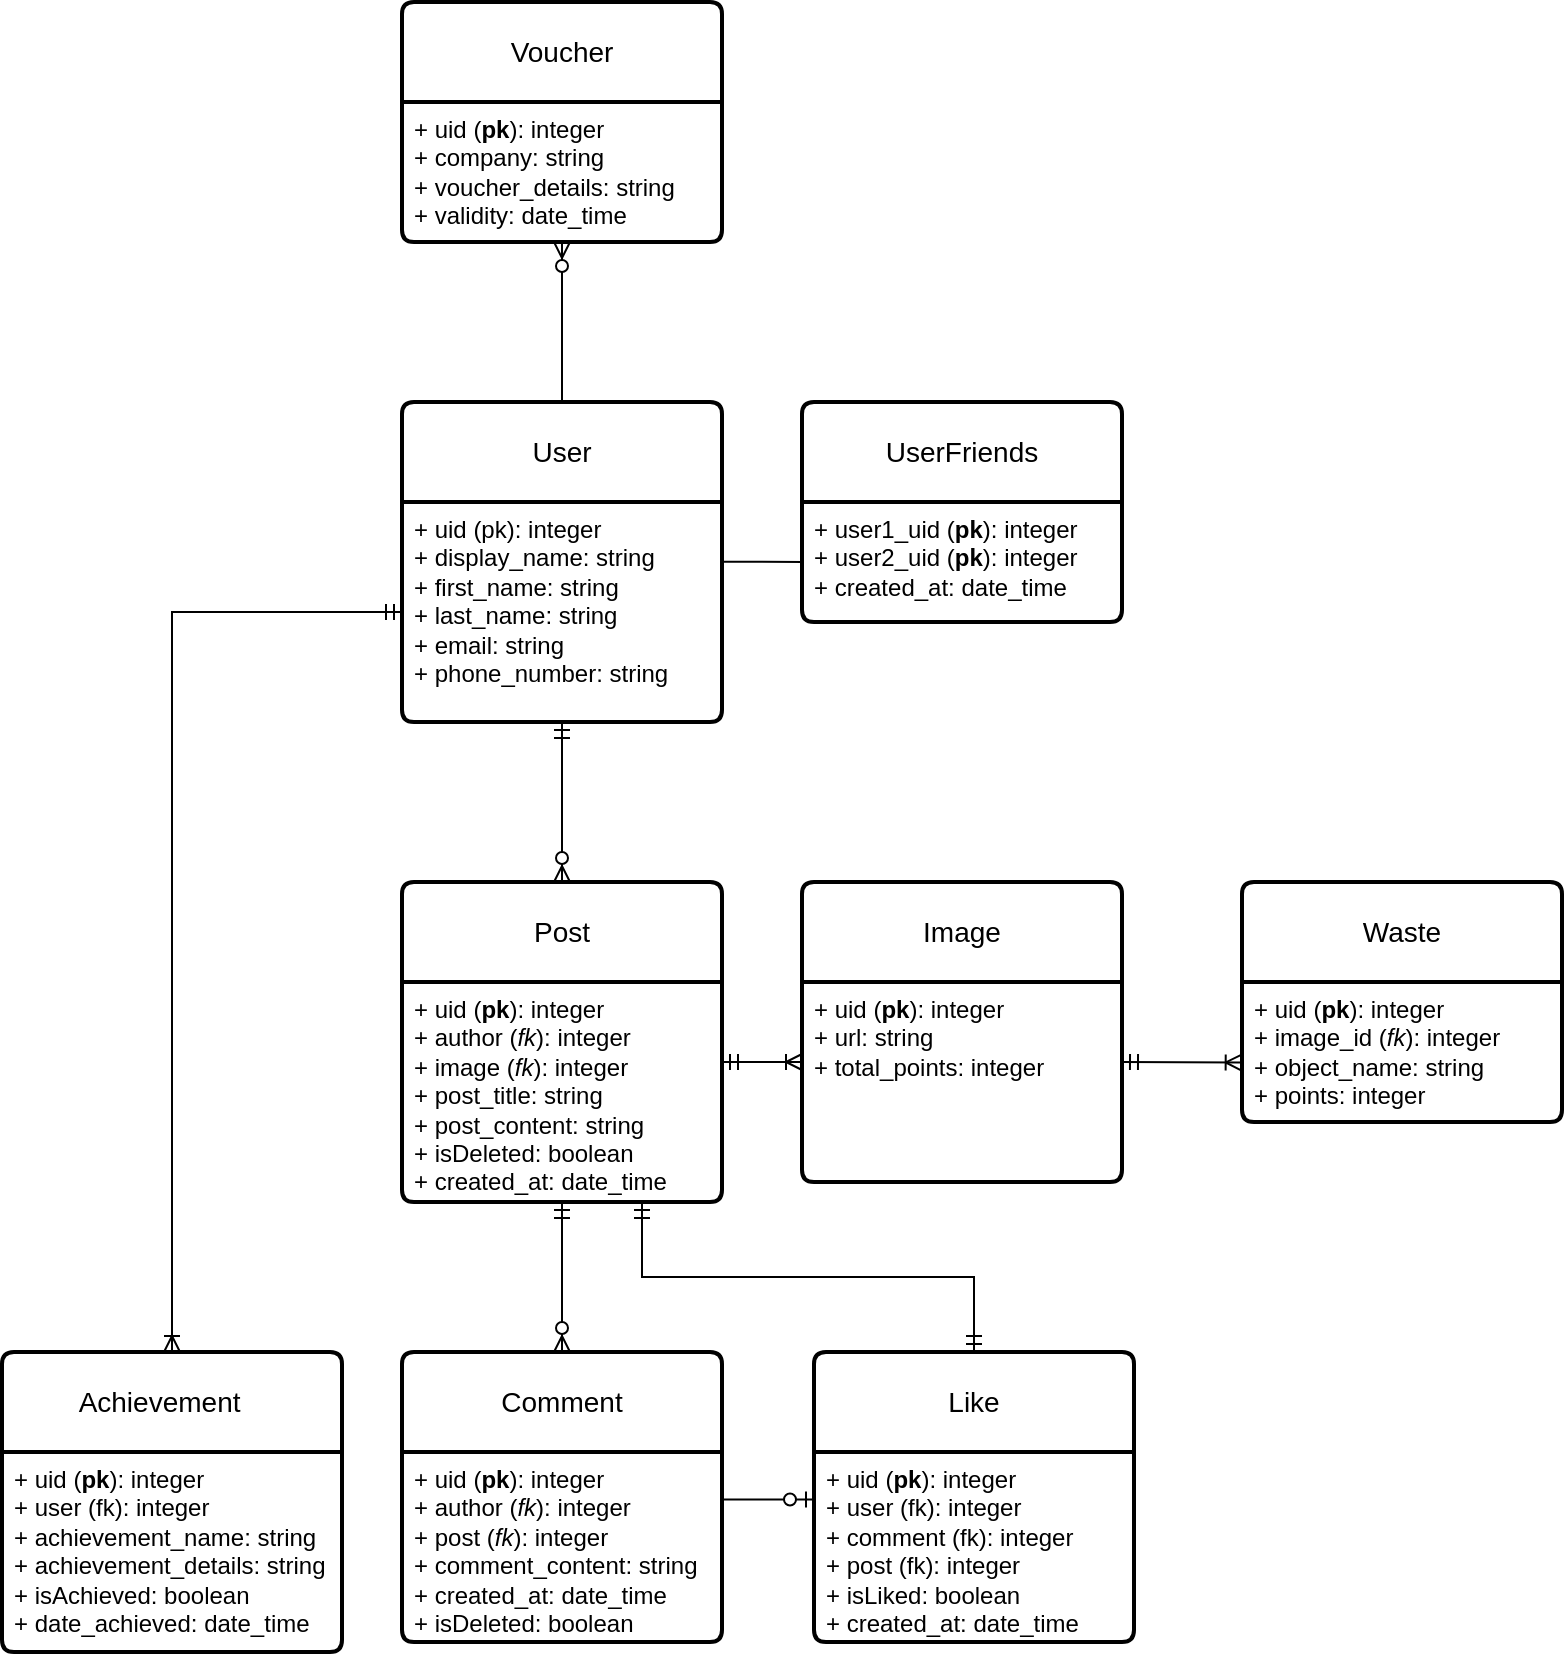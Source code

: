 <mxfile version="26.0.16">
  <diagram id="C5RBs43oDa-KdzZeNtuy" name="Page-1">
    <mxGraphModel dx="1032" dy="615" grid="1" gridSize="10" guides="1" tooltips="1" connect="1" arrows="1" fold="1" page="1" pageScale="1" pageWidth="827" pageHeight="1169" math="0" shadow="0">
      <root>
        <mxCell id="WIyWlLk6GJQsqaUBKTNV-0" />
        <mxCell id="WIyWlLk6GJQsqaUBKTNV-1" parent="WIyWlLk6GJQsqaUBKTNV-0" />
        <mxCell id="YAjc6xp48cVj9kwRxga4-76" value="&lt;div&gt;User&lt;/div&gt;" style="swimlane;childLayout=stackLayout;horizontal=1;startSize=50;horizontalStack=0;rounded=1;fontSize=14;fontStyle=0;strokeWidth=2;resizeParent=0;resizeLast=1;shadow=0;dashed=0;align=center;arcSize=4;whiteSpace=wrap;html=1;" vertex="1" parent="WIyWlLk6GJQsqaUBKTNV-1">
          <mxGeometry x="224" y="240" width="160" height="160" as="geometry" />
        </mxCell>
        <mxCell id="YAjc6xp48cVj9kwRxga4-77" value="&lt;div&gt;+ uid (pk): integer&lt;/div&gt;&lt;div&gt;+ display_name: string&lt;/div&gt;&lt;div&gt;+ first_name: string&lt;br&gt;+ last_name: string&lt;/div&gt;&lt;div&gt;+ email: string&lt;/div&gt;&lt;div&gt;+ phone_number: string&lt;/div&gt;" style="align=left;strokeColor=none;fillColor=none;spacingLeft=4;spacingRight=4;fontSize=12;verticalAlign=top;resizable=0;rotatable=0;part=1;html=1;whiteSpace=wrap;" vertex="1" parent="YAjc6xp48cVj9kwRxga4-76">
          <mxGeometry y="50" width="160" height="110" as="geometry" />
        </mxCell>
        <mxCell id="YAjc6xp48cVj9kwRxga4-87" value="Post" style="swimlane;childLayout=stackLayout;horizontal=1;startSize=50;horizontalStack=0;rounded=1;fontSize=14;fontStyle=0;strokeWidth=2;resizeParent=0;resizeLast=1;shadow=0;dashed=0;align=center;arcSize=4;whiteSpace=wrap;html=1;" vertex="1" parent="WIyWlLk6GJQsqaUBKTNV-1">
          <mxGeometry x="224" y="480" width="160" height="160" as="geometry" />
        </mxCell>
        <mxCell id="YAjc6xp48cVj9kwRxga4-88" value="&lt;div&gt;+ uid (&lt;b&gt;pk&lt;/b&gt;): integer&lt;/div&gt;&lt;div&gt;+ author (&lt;i&gt;fk&lt;/i&gt;): integer&lt;/div&gt;&lt;div&gt;+ image (&lt;i&gt;fk&lt;/i&gt;): integer&lt;/div&gt;&lt;div&gt;+ post_title: string&lt;/div&gt;&lt;div&gt;+ post_content: string&lt;/div&gt;&lt;div&gt;+ isDeleted: boolean&lt;/div&gt;&lt;div&gt;+ created_at: date_time&lt;/div&gt;" style="align=left;strokeColor=none;fillColor=none;spacingLeft=4;spacingRight=4;fontSize=12;verticalAlign=top;resizable=0;rotatable=0;part=1;html=1;whiteSpace=wrap;" vertex="1" parent="YAjc6xp48cVj9kwRxga4-87">
          <mxGeometry y="50" width="160" height="110" as="geometry" />
        </mxCell>
        <mxCell id="YAjc6xp48cVj9kwRxga4-89" value="Image" style="swimlane;childLayout=stackLayout;horizontal=1;startSize=50;horizontalStack=0;rounded=1;fontSize=14;fontStyle=0;strokeWidth=2;resizeParent=0;resizeLast=1;shadow=0;dashed=0;align=center;arcSize=4;whiteSpace=wrap;html=1;" vertex="1" parent="WIyWlLk6GJQsqaUBKTNV-1">
          <mxGeometry x="424" y="480" width="160" height="150" as="geometry" />
        </mxCell>
        <mxCell id="YAjc6xp48cVj9kwRxga4-90" value="&lt;div&gt;+ uid (&lt;b&gt;pk&lt;/b&gt;): integer&lt;/div&gt;&lt;div&gt;+ url: string&lt;/div&gt;&lt;div&gt;+ total_points: integer&lt;/div&gt;" style="align=left;strokeColor=none;fillColor=none;spacingLeft=4;spacingRight=4;fontSize=12;verticalAlign=top;resizable=0;rotatable=0;part=1;html=1;whiteSpace=wrap;" vertex="1" parent="YAjc6xp48cVj9kwRxga4-89">
          <mxGeometry y="50" width="160" height="100" as="geometry" />
        </mxCell>
        <mxCell id="YAjc6xp48cVj9kwRxga4-91" value="Like" style="swimlane;childLayout=stackLayout;horizontal=1;startSize=50;horizontalStack=0;rounded=1;fontSize=14;fontStyle=0;strokeWidth=2;resizeParent=0;resizeLast=1;shadow=0;dashed=0;align=center;arcSize=4;whiteSpace=wrap;html=1;" vertex="1" parent="WIyWlLk6GJQsqaUBKTNV-1">
          <mxGeometry x="430" y="715" width="160" height="145" as="geometry" />
        </mxCell>
        <mxCell id="YAjc6xp48cVj9kwRxga4-92" value="&lt;div&gt;+ uid (&lt;b&gt;pk&lt;/b&gt;): integer&lt;/div&gt;&lt;div&gt;+ user (fk): integer&lt;/div&gt;&lt;div&gt;+ comment (fk): integer&lt;/div&gt;&lt;div&gt;+ post (fk): integer&lt;/div&gt;+ isLiked: boolean&lt;br&gt;+ created_at: date_time" style="align=left;strokeColor=none;fillColor=none;spacingLeft=4;spacingRight=4;fontSize=12;verticalAlign=top;resizable=0;rotatable=0;part=1;html=1;whiteSpace=wrap;" vertex="1" parent="YAjc6xp48cVj9kwRxga4-91">
          <mxGeometry y="50" width="160" height="95" as="geometry" />
        </mxCell>
        <mxCell id="YAjc6xp48cVj9kwRxga4-93" value="&lt;div&gt;Comment&lt;/div&gt;" style="swimlane;childLayout=stackLayout;horizontal=1;startSize=50;horizontalStack=0;rounded=1;fontSize=14;fontStyle=0;strokeWidth=2;resizeParent=0;resizeLast=1;shadow=0;dashed=0;align=center;arcSize=4;whiteSpace=wrap;html=1;" vertex="1" parent="WIyWlLk6GJQsqaUBKTNV-1">
          <mxGeometry x="224" y="715" width="160" height="145" as="geometry" />
        </mxCell>
        <mxCell id="YAjc6xp48cVj9kwRxga4-94" value="&lt;div&gt;+ uid (&lt;b&gt;pk&lt;/b&gt;): integer&lt;/div&gt;&lt;div&gt;+ author (&lt;i&gt;fk&lt;/i&gt;): integer&lt;/div&gt;&lt;div&gt;+ post (&lt;i&gt;fk&lt;/i&gt;): integer&lt;/div&gt;&lt;div&gt;+ comment_content: string&lt;/div&gt;&lt;div&gt;+ created_at: date_time&lt;/div&gt;&lt;div&gt;+ isDeleted: boolean&lt;/div&gt;" style="align=left;strokeColor=none;fillColor=none;spacingLeft=4;spacingRight=4;fontSize=12;verticalAlign=top;resizable=0;rotatable=0;part=1;html=1;whiteSpace=wrap;" vertex="1" parent="YAjc6xp48cVj9kwRxga4-93">
          <mxGeometry y="50" width="160" height="95" as="geometry" />
        </mxCell>
        <mxCell id="YAjc6xp48cVj9kwRxga4-97" value="Achievement&lt;span style=&quot;white-space: pre;&quot;&gt;&#x9;&lt;/span&gt;" style="swimlane;childLayout=stackLayout;horizontal=1;startSize=50;horizontalStack=0;rounded=1;fontSize=14;fontStyle=0;strokeWidth=2;resizeParent=0;resizeLast=1;shadow=0;dashed=0;align=center;arcSize=4;whiteSpace=wrap;html=1;" vertex="1" parent="WIyWlLk6GJQsqaUBKTNV-1">
          <mxGeometry x="24" y="715" width="170" height="150" as="geometry" />
        </mxCell>
        <mxCell id="YAjc6xp48cVj9kwRxga4-98" value="&lt;div&gt;+ uid (&lt;b&gt;pk&lt;/b&gt;): integer&lt;/div&gt;&lt;div&gt;+ user (fk): integer&lt;/div&gt;&lt;div&gt;+ achievement_name: string&lt;br&gt;+ achievement_details: string&lt;/div&gt;&lt;div&gt;+ isAchieved: boolean&lt;/div&gt;&lt;div&gt;+ date_achieved: date_time&lt;/div&gt;" style="align=left;strokeColor=none;fillColor=none;spacingLeft=4;spacingRight=4;fontSize=12;verticalAlign=top;resizable=0;rotatable=0;part=1;html=1;whiteSpace=wrap;" vertex="1" parent="YAjc6xp48cVj9kwRxga4-97">
          <mxGeometry y="50" width="170" height="100" as="geometry" />
        </mxCell>
        <mxCell id="YAjc6xp48cVj9kwRxga4-101" value="Voucher" style="swimlane;childLayout=stackLayout;horizontal=1;startSize=50;horizontalStack=0;rounded=1;fontSize=14;fontStyle=0;strokeWidth=2;resizeParent=0;resizeLast=1;shadow=0;dashed=0;align=center;arcSize=4;whiteSpace=wrap;html=1;" vertex="1" parent="WIyWlLk6GJQsqaUBKTNV-1">
          <mxGeometry x="224" y="40" width="160" height="120" as="geometry" />
        </mxCell>
        <mxCell id="YAjc6xp48cVj9kwRxga4-102" value="&lt;div&gt;+ uid (&lt;b&gt;pk&lt;/b&gt;): integer&lt;/div&gt;&lt;div&gt;+ company: string&lt;/div&gt;&lt;div&gt;+ voucher_details: string&lt;/div&gt;+ validity: date_time" style="align=left;strokeColor=none;fillColor=none;spacingLeft=4;spacingRight=4;fontSize=12;verticalAlign=top;resizable=0;rotatable=0;part=1;html=1;whiteSpace=wrap;" vertex="1" parent="YAjc6xp48cVj9kwRxga4-101">
          <mxGeometry y="50" width="160" height="70" as="geometry" />
        </mxCell>
        <mxCell id="YAjc6xp48cVj9kwRxga4-103" value="UserFriends" style="swimlane;childLayout=stackLayout;horizontal=1;startSize=50;horizontalStack=0;rounded=1;fontSize=14;fontStyle=0;strokeWidth=2;resizeParent=0;resizeLast=1;shadow=0;dashed=0;align=center;arcSize=4;whiteSpace=wrap;html=1;" vertex="1" parent="WIyWlLk6GJQsqaUBKTNV-1">
          <mxGeometry x="424" y="240" width="160" height="110" as="geometry" />
        </mxCell>
        <mxCell id="YAjc6xp48cVj9kwRxga4-104" value="&lt;div&gt;+ user1_uid (&lt;b&gt;pk&lt;/b&gt;): integer&lt;/div&gt;&lt;div&gt;+ user2_uid (&lt;b&gt;pk&lt;/b&gt;): integer&lt;/div&gt;&lt;div&gt;+ created_at: date_time&lt;/div&gt;" style="align=left;strokeColor=none;fillColor=none;spacingLeft=4;spacingRight=4;fontSize=12;verticalAlign=top;resizable=0;rotatable=0;part=1;html=1;whiteSpace=wrap;" vertex="1" parent="YAjc6xp48cVj9kwRxga4-103">
          <mxGeometry y="50" width="160" height="60" as="geometry" />
        </mxCell>
        <mxCell id="YAjc6xp48cVj9kwRxga4-107" value="Waste" style="swimlane;childLayout=stackLayout;horizontal=1;startSize=50;horizontalStack=0;rounded=1;fontSize=14;fontStyle=0;strokeWidth=2;resizeParent=0;resizeLast=1;shadow=0;dashed=0;align=center;arcSize=4;whiteSpace=wrap;html=1;" vertex="1" parent="WIyWlLk6GJQsqaUBKTNV-1">
          <mxGeometry x="644" y="480" width="160" height="120" as="geometry" />
        </mxCell>
        <mxCell id="YAjc6xp48cVj9kwRxga4-108" value="&lt;div&gt;+ uid (&lt;b&gt;pk&lt;/b&gt;): integer&lt;/div&gt;&lt;div&gt;+ image_id (&lt;i&gt;fk&lt;/i&gt;): integer&lt;/div&gt;&lt;div&gt;+ object_name: string&lt;br&gt;+ points: integer&lt;/div&gt;" style="align=left;strokeColor=none;fillColor=none;spacingLeft=4;spacingRight=4;fontSize=12;verticalAlign=top;resizable=0;rotatable=0;part=1;html=1;whiteSpace=wrap;" vertex="1" parent="YAjc6xp48cVj9kwRxga4-107">
          <mxGeometry y="50" width="160" height="70" as="geometry" />
        </mxCell>
        <mxCell id="YAjc6xp48cVj9kwRxga4-114" value="" style="fontSize=12;html=1;endArrow=ERzeroToMany;startArrow=ERmandOne;rounded=0;exitX=0.5;exitY=1;exitDx=0;exitDy=0;entryX=0.5;entryY=0;entryDx=0;entryDy=0;" edge="1" parent="WIyWlLk6GJQsqaUBKTNV-1" source="YAjc6xp48cVj9kwRxga4-77" target="YAjc6xp48cVj9kwRxga4-87">
          <mxGeometry width="100" height="100" relative="1" as="geometry">
            <mxPoint x="374" y="470" as="sourcePoint" />
            <mxPoint x="474" y="370" as="targetPoint" />
          </mxGeometry>
        </mxCell>
        <mxCell id="YAjc6xp48cVj9kwRxga4-118" value="" style="fontSize=12;html=1;endArrow=ERoneToMany;startArrow=ERmandOne;rounded=0;entryX=-0.001;entryY=0.361;entryDx=0;entryDy=0;exitX=1;exitY=0.25;exitDx=0;exitDy=0;entryPerimeter=0;" edge="1" parent="WIyWlLk6GJQsqaUBKTNV-1">
          <mxGeometry width="100" height="100" relative="1" as="geometry">
            <mxPoint x="584" y="570" as="sourcePoint" />
            <mxPoint x="643.84" y="570.27" as="targetPoint" />
          </mxGeometry>
        </mxCell>
        <mxCell id="YAjc6xp48cVj9kwRxga4-121" value="" style="edgeStyle=orthogonalEdgeStyle;fontSize=12;html=1;endArrow=ERoneToMany;startArrow=ERmandOne;rounded=0;exitX=0;exitY=0.5;exitDx=0;exitDy=0;" edge="1" parent="WIyWlLk6GJQsqaUBKTNV-1" source="YAjc6xp48cVj9kwRxga4-77" target="YAjc6xp48cVj9kwRxga4-97">
          <mxGeometry width="100" height="100" relative="1" as="geometry">
            <mxPoint x="29" y="540" as="sourcePoint" />
            <mxPoint x="129" y="440" as="targetPoint" />
          </mxGeometry>
        </mxCell>
        <mxCell id="YAjc6xp48cVj9kwRxga4-126" value="" style="fontSize=12;html=1;endArrow=ERoneToMany;startArrow=ERmandOne;rounded=0;entryX=0;entryY=0.5;entryDx=0;entryDy=0;exitX=1;exitY=0.5;exitDx=0;exitDy=0;" edge="1" parent="WIyWlLk6GJQsqaUBKTNV-1">
          <mxGeometry width="100" height="100" relative="1" as="geometry">
            <mxPoint x="384.0" y="570" as="sourcePoint" />
            <mxPoint x="424" y="570" as="targetPoint" />
          </mxGeometry>
        </mxCell>
        <mxCell id="YAjc6xp48cVj9kwRxga4-127" value="" style="fontSize=12;html=1;endArrow=ERzeroToMany;startArrow=ERmandOne;rounded=0;exitX=0.5;exitY=1;exitDx=0;exitDy=0;entryX=0.5;entryY=0;entryDx=0;entryDy=0;" edge="1" parent="WIyWlLk6GJQsqaUBKTNV-1" source="YAjc6xp48cVj9kwRxga4-88" target="YAjc6xp48cVj9kwRxga4-93">
          <mxGeometry width="100" height="100" relative="1" as="geometry">
            <mxPoint x="310" y="650" as="sourcePoint" />
            <mxPoint x="390" y="640" as="targetPoint" />
          </mxGeometry>
        </mxCell>
        <mxCell id="YAjc6xp48cVj9kwRxga4-136" value="" style="fontSize=12;html=1;endArrow=ERzeroToOne;endFill=1;rounded=0;entryX=0;entryY=0.25;entryDx=0;entryDy=0;exitX=1;exitY=0.25;exitDx=0;exitDy=0;" edge="1" parent="WIyWlLk6GJQsqaUBKTNV-1" source="YAjc6xp48cVj9kwRxga4-94" target="YAjc6xp48cVj9kwRxga4-92">
          <mxGeometry width="100" height="100" relative="1" as="geometry">
            <mxPoint x="380" y="830" as="sourcePoint" />
            <mxPoint x="480" y="730" as="targetPoint" />
          </mxGeometry>
        </mxCell>
        <mxCell id="YAjc6xp48cVj9kwRxga4-138" value="" style="endArrow=none;html=1;rounded=0;exitX=0.996;exitY=-0.001;exitDx=0;exitDy=0;exitPerimeter=0;entryX=0;entryY=0;entryDx=0;entryDy=0;" edge="1" parent="WIyWlLk6GJQsqaUBKTNV-1">
          <mxGeometry relative="1" as="geometry">
            <mxPoint x="384.0" y="319.86" as="sourcePoint" />
            <mxPoint x="424.64" y="319.97" as="targetPoint" />
          </mxGeometry>
        </mxCell>
        <mxCell id="YAjc6xp48cVj9kwRxga4-139" value="" style="fontSize=12;html=1;endArrow=ERmandOne;startArrow=ERmandOne;rounded=0;exitX=0.75;exitY=1;exitDx=0;exitDy=0;entryX=0.5;entryY=0;entryDx=0;entryDy=0;edgeStyle=orthogonalEdgeStyle;" edge="1" parent="WIyWlLk6GJQsqaUBKTNV-1" source="YAjc6xp48cVj9kwRxga4-88" target="YAjc6xp48cVj9kwRxga4-91">
          <mxGeometry width="100" height="100" relative="1" as="geometry">
            <mxPoint x="400" y="700" as="sourcePoint" />
            <mxPoint x="500" y="600" as="targetPoint" />
          </mxGeometry>
        </mxCell>
        <mxCell id="YAjc6xp48cVj9kwRxga4-140" value="" style="fontSize=12;html=1;endArrow=ERzeroToMany;endFill=1;rounded=0;entryX=0.5;entryY=1;entryDx=0;entryDy=0;exitX=0.5;exitY=0;exitDx=0;exitDy=0;" edge="1" parent="WIyWlLk6GJQsqaUBKTNV-1" source="YAjc6xp48cVj9kwRxga4-76" target="YAjc6xp48cVj9kwRxga4-102">
          <mxGeometry width="100" height="100" relative="1" as="geometry">
            <mxPoint x="270" y="200" as="sourcePoint" />
            <mxPoint x="370" y="100" as="targetPoint" />
          </mxGeometry>
        </mxCell>
      </root>
    </mxGraphModel>
  </diagram>
</mxfile>
